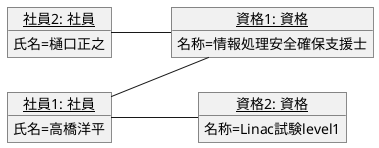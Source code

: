 @startuml オブジェクト図
left to right direction
object "<u>社員1: 社員" as person1{
氏名=高橋洋平
}
object "<u>社員2: 社員" as person2{
氏名=樋口正之
}
object "<u>資格1: 資格" as sikaku1{
名称=情報処理安全確保支援士
}
object "<u>資格2: 資格" as sikaku2{
名称=Linac試験level1
}
person1-- sikaku1
person2-- sikaku1
person1-- sikaku2
@enduml